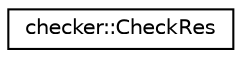 digraph "Иерархия классов. Графический вид."
{
  edge [fontname="Helvetica",fontsize="10",labelfontname="Helvetica",labelfontsize="10"];
  node [fontname="Helvetica",fontsize="10",shape=record];
  rankdir="LR";
  Node0 [label="checker::CheckRes",height=0.2,width=0.4,color="black", fillcolor="white", style="filled",URL="$structchecker_1_1CheckRes.html"];
}
